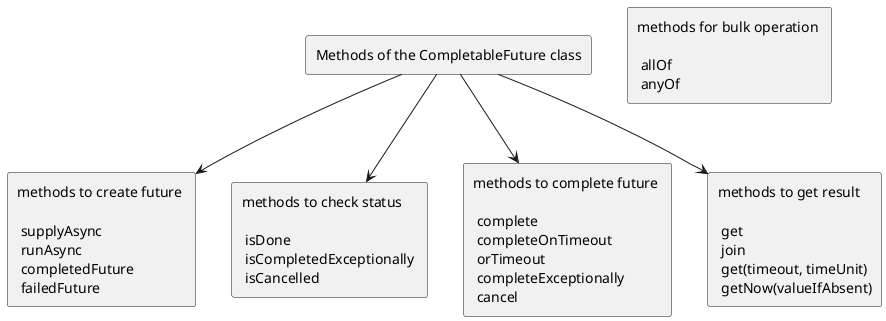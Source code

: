 @startuml

rectangle "Methods of the CompletableFuture class" as Methods
rectangle "methods to create future \n  \n supplyAsync \n runAsync \n completedFuture \n failedFuture​" as MethodsToCreate
rectangle "methods to check status \n  \n isDone \n isCompletedExceptionally \n isCancelled" as MethodsToCheck
rectangle "methods to complete future \n  \n complete \n completeOnTimeout \n orTimeout \n completeExceptionally \n cancel" as MethodsToComplete
rectangle "methods to get result \n  \n get \n join \n get(timeout, timeUnit) \n getNow(valueIfAbsent)" as MethodsToGet
rectangle "methods for bulk operation \n  \n allOf \n anyOf" as MethodsForBulkOperation

Methods --> MethodsToCreate
Methods --> MethodsToCheck
Methods --> MethodsToComplete
Methods --> MethodsToGet
'Methods --> MethodsForBulkOperation

@enduml